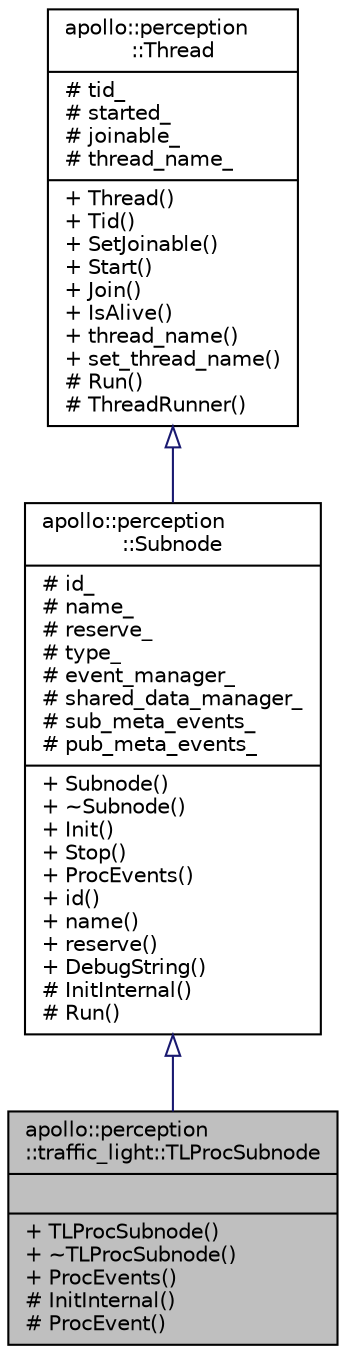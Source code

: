 digraph "apollo::perception::traffic_light::TLProcSubnode"
{
  edge [fontname="Helvetica",fontsize="10",labelfontname="Helvetica",labelfontsize="10"];
  node [fontname="Helvetica",fontsize="10",shape=record];
  Node0 [label="{apollo::perception\l::traffic_light::TLProcSubnode\n||+ TLProcSubnode()\l+ ~TLProcSubnode()\l+ ProcEvents()\l# InitInternal()\l# ProcEvent()\l}",height=0.2,width=0.4,color="black", fillcolor="grey75", style="filled", fontcolor="black"];
  Node1 -> Node0 [dir="back",color="midnightblue",fontsize="10",style="solid",arrowtail="onormal",fontname="Helvetica"];
  Node1 [label="{apollo::perception\l::Subnode\n|# id_\l# name_\l# reserve_\l# type_\l# event_manager_\l# shared_data_manager_\l# sub_meta_events_\l# pub_meta_events_\l|+ Subnode()\l+ ~Subnode()\l+ Init()\l+ Stop()\l+ ProcEvents()\l+ id()\l+ name()\l+ reserve()\l+ DebugString()\l# InitInternal()\l# Run()\l}",height=0.2,width=0.4,color="black", fillcolor="white", style="filled",URL="$classapollo_1_1perception_1_1Subnode.html"];
  Node2 -> Node1 [dir="back",color="midnightblue",fontsize="10",style="solid",arrowtail="onormal",fontname="Helvetica"];
  Node2 [label="{apollo::perception\l::Thread\n|# tid_\l# started_\l# joinable_\l# thread_name_\l|+ Thread()\l+ Tid()\l+ SetJoinable()\l+ Start()\l+ Join()\l+ IsAlive()\l+ thread_name()\l+ set_thread_name()\l# Run()\l# ThreadRunner()\l}",height=0.2,width=0.4,color="black", fillcolor="white", style="filled",URL="$classapollo_1_1perception_1_1Thread.html"];
}
